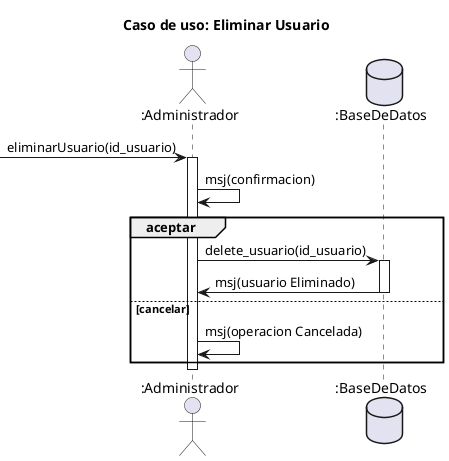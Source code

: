 @startuml
title caso de uso: eliminar usuario

' actor "usuario" as U
' participant "sistema" as S
' database "base de datos" as BD
' -->>S: SesionIniciada()
' activate S
' U->S:Selecionar usuario a eliminar
' U->S:El usuario selecciona el boton de eliminar usuario

' activate S
' -->>S: EliminarUsuario()
' group eliminar usuario
' S->U:muestra mensaje de confirmacion  y dos botones (Aceptar, Cancelar)
' group Aceptar
'     U->S:El usuario selecciona el boton de aceptar
    
'     S->BD: Eliminar usuario
'     activate BD
'     BD->S:Usuario eliminado
'     deactivate BD
'     S<->U:mensaje de confirmacion
'  end
' group cancelar
'     U->S:El usuario selecciona el boton de cancelar
'     S->S:cierra la ventana de confirmacion y cancela la operacion
' end
' end

' deactivate S
' S->U:muestra la pagina principal

title Caso de uso: Eliminar Usuario

actor ":Administrador" as a
database ":BaseDeDatos" as bd

-> a:eliminarUsuario(id_usuario)
activate a
a->a:msj(confirmacion)
group aceptar
    a->bd:delete_usuario(id_usuario)
    activate bd
    bd->a:msj(usuario Eliminado)
    deactivate bd
else cancelar
    a->a:msj(operacion Cancelada)
end

activate bd

deactivate bd

deactivate a

@enduml